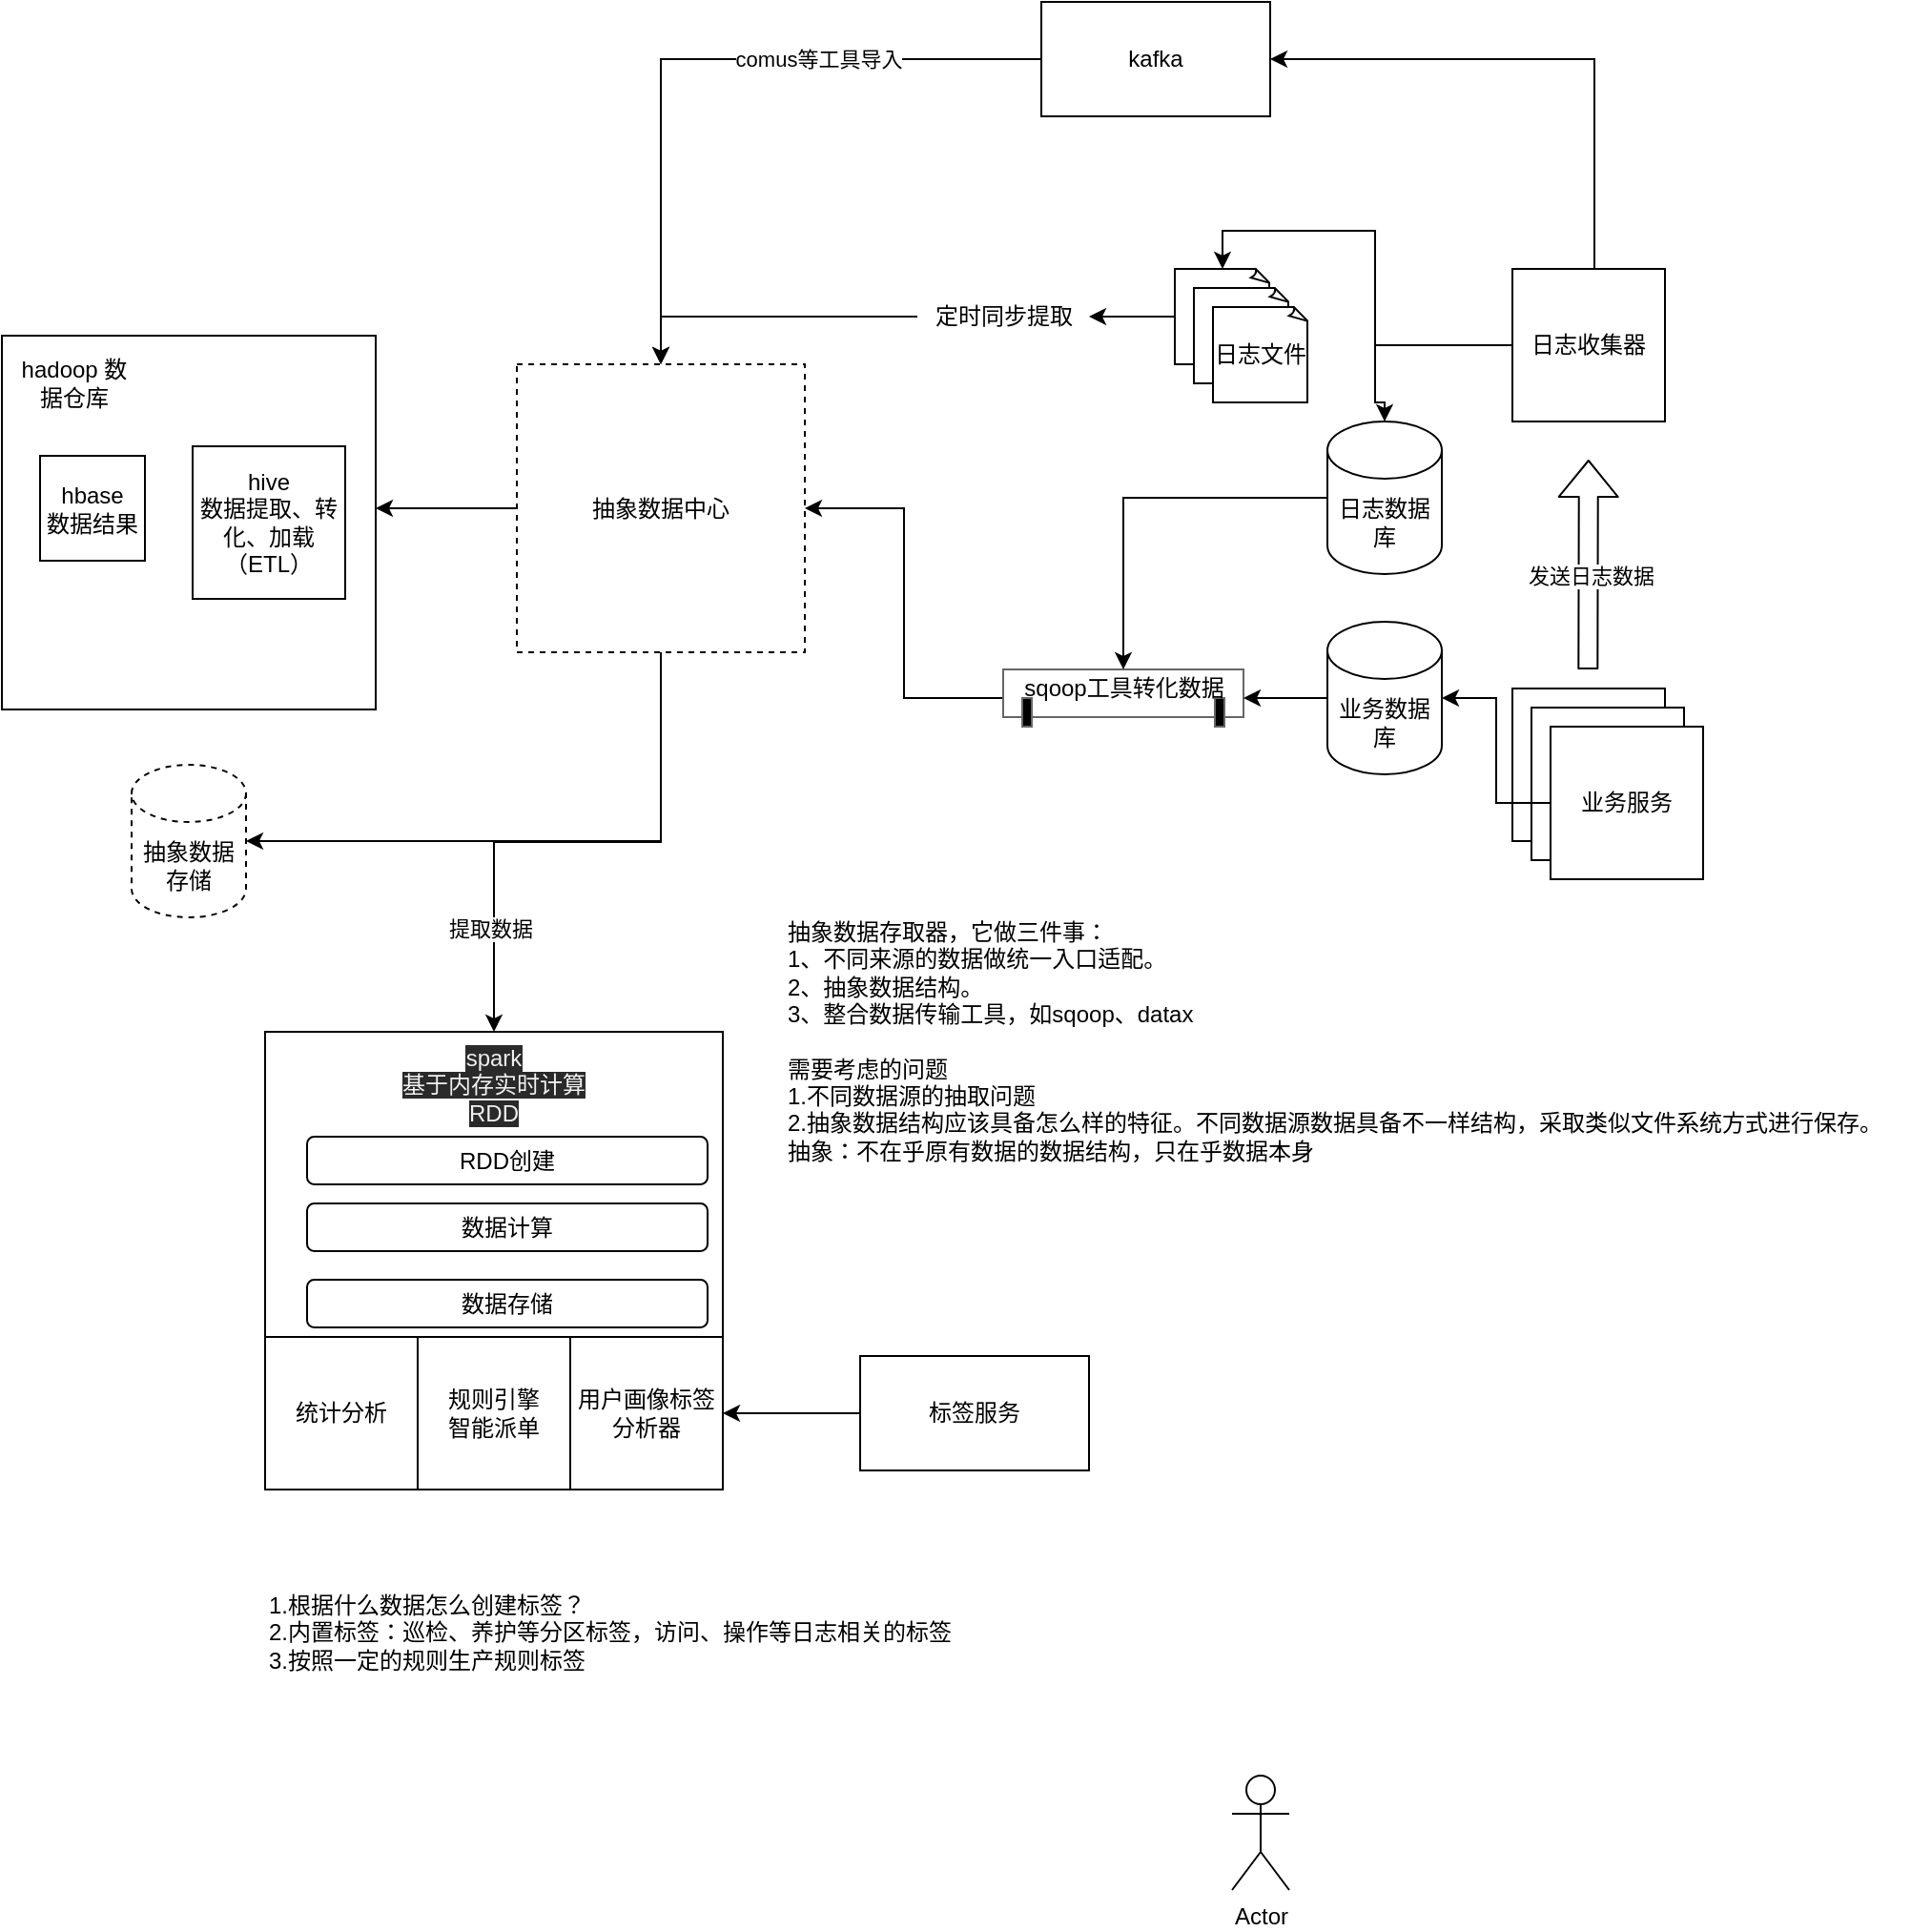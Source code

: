 <mxfile version="14.6.13" type="device"><diagram id="tuI1zQxxD7nIt6U5sibA" name="Page-1"><mxGraphModel dx="1086" dy="806" grid="1" gridSize="10" guides="1" tooltips="1" connect="1" arrows="1" fold="1" page="1" pageScale="1" pageWidth="827" pageHeight="1169" math="0" shadow="0"><root><mxCell id="0"/><mxCell id="1" parent="0"/><mxCell id="yVszw1ofOEulfaKyzFmN-1" value="" style="whiteSpace=wrap;html=1;aspect=fixed;" parent="1" vertex="1"><mxGeometry x="10" y="295" width="196" height="196" as="geometry"/></mxCell><mxCell id="yVszw1ofOEulfaKyzFmN-3" value="hive&lt;br&gt;数据提取、转化、加载（ETL）" style="whiteSpace=wrap;html=1;aspect=fixed;" parent="1" vertex="1"><mxGeometry x="110" y="353" width="80" height="80" as="geometry"/></mxCell><mxCell id="yVszw1ofOEulfaKyzFmN-5" value="hadoop 数据仓库" style="text;html=1;strokeColor=none;fillColor=none;align=center;verticalAlign=middle;whiteSpace=wrap;rounded=0;opacity=10;" parent="1" vertex="1"><mxGeometry x="18" y="310" width="60" height="20" as="geometry"/></mxCell><mxCell id="yVszw1ofOEulfaKyzFmN-7" value="" style="whiteSpace=wrap;html=1;aspect=fixed;" parent="1" vertex="1"><mxGeometry x="148" y="660" width="240" height="240" as="geometry"/></mxCell><mxCell id="Zasc50ROYeUEmhu95YBr-11" style="edgeStyle=orthogonalEdgeStyle;rounded=0;orthogonalLoop=1;jettySize=auto;html=1;entryX=1;entryY=0.5;entryDx=0;entryDy=0;" parent="1" source="yVszw1ofOEulfaKyzFmN-23" target="Zasc50ROYeUEmhu95YBr-5" edge="1"><mxGeometry relative="1" as="geometry"/></mxCell><mxCell id="yVszw1ofOEulfaKyzFmN-23" value="" style="strokeColor=#666666;html=1;labelPosition=right;align=left;spacingLeft=15;shadow=0;dashed=0;outlineConnect=0;shape=mxgraph.rackGeneral.channelBase;" parent="1" vertex="1"><mxGeometry x="535" y="470" width="126" height="30" as="geometry"/></mxCell><mxCell id="yVszw1ofOEulfaKyzFmN-36" style="edgeStyle=orthogonalEdgeStyle;rounded=0;orthogonalLoop=1;jettySize=auto;html=1;" parent="1" source="yVszw1ofOEulfaKyzFmN-24" target="yVszw1ofOEulfaKyzFmN-23" edge="1"><mxGeometry relative="1" as="geometry"/></mxCell><mxCell id="yVszw1ofOEulfaKyzFmN-24" value="业务数据库" style="shape=cylinder3;whiteSpace=wrap;html=1;boundedLbl=1;backgroundOutline=1;size=15;" parent="1" vertex="1"><mxGeometry x="705" y="445" width="60" height="80" as="geometry"/></mxCell><mxCell id="yVszw1ofOEulfaKyzFmN-25" value="业务服务" style="whiteSpace=wrap;html=1;aspect=fixed;" parent="1" vertex="1"><mxGeometry x="802" y="480" width="80" height="80" as="geometry"/></mxCell><mxCell id="yVszw1ofOEulfaKyzFmN-26" value="业务服务" style="whiteSpace=wrap;html=1;aspect=fixed;" parent="1" vertex="1"><mxGeometry x="812" y="490" width="80" height="80" as="geometry"/></mxCell><mxCell id="yVszw1ofOEulfaKyzFmN-27" style="edgeStyle=orthogonalEdgeStyle;rounded=0;orthogonalLoop=1;jettySize=auto;html=1;" parent="1" source="yVszw1ofOEulfaKyzFmN-28" target="yVszw1ofOEulfaKyzFmN-24" edge="1"><mxGeometry relative="1" as="geometry"/></mxCell><mxCell id="yVszw1ofOEulfaKyzFmN-28" value="业务服务" style="whiteSpace=wrap;html=1;aspect=fixed;" parent="1" vertex="1"><mxGeometry x="822" y="500" width="80" height="80" as="geometry"/></mxCell><mxCell id="yVszw1ofOEulfaKyzFmN-41" style="edgeStyle=orthogonalEdgeStyle;rounded=0;orthogonalLoop=1;jettySize=auto;html=1;entryX=0.5;entryY=0;entryDx=0;entryDy=0;entryPerimeter=0;" parent="1" source="yVszw1ofOEulfaKyzFmN-29" target="yVszw1ofOEulfaKyzFmN-34" edge="1"><mxGeometry relative="1" as="geometry"><mxPoint x="730" y="330" as="targetPoint"/><Array as="points"><mxPoint x="730" y="300"/><mxPoint x="730" y="330"/><mxPoint x="735" y="330"/></Array></mxGeometry></mxCell><mxCell id="yVszw1ofOEulfaKyzFmN-48" style="edgeStyle=orthogonalEdgeStyle;rounded=0;orthogonalLoop=1;jettySize=auto;html=1;entryX=0.5;entryY=0;entryDx=0;entryDy=0;entryPerimeter=0;" parent="1" source="yVszw1ofOEulfaKyzFmN-29" target="yVszw1ofOEulfaKyzFmN-43" edge="1"><mxGeometry relative="1" as="geometry"><Array as="points"><mxPoint x="730" y="300"/><mxPoint x="730" y="240"/><mxPoint x="650" y="240"/></Array></mxGeometry></mxCell><mxCell id="yVszw1ofOEulfaKyzFmN-62" style="edgeStyle=orthogonalEdgeStyle;rounded=0;orthogonalLoop=1;jettySize=auto;html=1;entryX=1;entryY=0.5;entryDx=0;entryDy=0;" parent="1" source="yVszw1ofOEulfaKyzFmN-29" target="yVszw1ofOEulfaKyzFmN-59" edge="1"><mxGeometry relative="1" as="geometry"><Array as="points"><mxPoint x="845" y="150"/></Array></mxGeometry></mxCell><mxCell id="yVszw1ofOEulfaKyzFmN-29" value="日志收集器" style="whiteSpace=wrap;html=1;aspect=fixed;" parent="1" vertex="1"><mxGeometry x="802" y="260" width="80" height="80" as="geometry"/></mxCell><mxCell id="yVszw1ofOEulfaKyzFmN-30" value="" style="shape=flexArrow;endArrow=classic;html=1;" parent="1" edge="1"><mxGeometry width="50" height="50" relative="1" as="geometry"><mxPoint x="841.66" y="470" as="sourcePoint"/><mxPoint x="841.91" y="360" as="targetPoint"/></mxGeometry></mxCell><mxCell id="yVszw1ofOEulfaKyzFmN-31" value="发送日志数据" style="edgeLabel;html=1;align=center;verticalAlign=middle;resizable=0;points=[];" parent="yVszw1ofOEulfaKyzFmN-30" vertex="1" connectable="0"><mxGeometry x="0.248" y="-2" relative="1" as="geometry"><mxPoint x="-1" y="19" as="offset"/></mxGeometry></mxCell><mxCell id="yVszw1ofOEulfaKyzFmN-32" value="sqoop工具转化数据" style="text;html=1;strokeColor=none;fillColor=none;align=center;verticalAlign=middle;whiteSpace=wrap;rounded=0;" parent="1" vertex="1"><mxGeometry x="544.5" y="477.5" width="107" height="5" as="geometry"/></mxCell><mxCell id="yVszw1ofOEulfaKyzFmN-40" style="edgeStyle=orthogonalEdgeStyle;rounded=0;orthogonalLoop=1;jettySize=auto;html=1;" parent="1" source="yVszw1ofOEulfaKyzFmN-34" target="yVszw1ofOEulfaKyzFmN-23" edge="1"><mxGeometry relative="1" as="geometry"/></mxCell><mxCell id="yVszw1ofOEulfaKyzFmN-34" value="日志数据库" style="shape=cylinder3;whiteSpace=wrap;html=1;boundedLbl=1;backgroundOutline=1;size=15;" parent="1" vertex="1"><mxGeometry x="705" y="340" width="60" height="80" as="geometry"/></mxCell><mxCell id="yVszw1ofOEulfaKyzFmN-42" value="用户画像标签分析器" style="whiteSpace=wrap;html=1;aspect=fixed;" parent="1" vertex="1"><mxGeometry x="308" y="820" width="80" height="80" as="geometry"/></mxCell><mxCell id="Zasc50ROYeUEmhu95YBr-6" style="edgeStyle=orthogonalEdgeStyle;rounded=0;orthogonalLoop=1;jettySize=auto;html=1;" parent="1" source="yVszw1ofOEulfaKyzFmN-43" target="yVszw1ofOEulfaKyzFmN-50" edge="1"><mxGeometry relative="1" as="geometry"/></mxCell><mxCell id="yVszw1ofOEulfaKyzFmN-43" value="" style="whiteSpace=wrap;html=1;shape=mxgraph.basic.document" parent="1" vertex="1"><mxGeometry x="625" y="260" width="50" height="50" as="geometry"/></mxCell><mxCell id="yVszw1ofOEulfaKyzFmN-46" value="" style="whiteSpace=wrap;html=1;shape=mxgraph.basic.document" parent="1" vertex="1"><mxGeometry x="635" y="270" width="50" height="50" as="geometry"/></mxCell><mxCell id="yVszw1ofOEulfaKyzFmN-47" value="日志文件" style="whiteSpace=wrap;html=1;shape=mxgraph.basic.document" parent="1" vertex="1"><mxGeometry x="645" y="280" width="50" height="50" as="geometry"/></mxCell><mxCell id="Zasc50ROYeUEmhu95YBr-7" style="edgeStyle=orthogonalEdgeStyle;rounded=0;orthogonalLoop=1;jettySize=auto;html=1;" parent="1" source="yVszw1ofOEulfaKyzFmN-50" target="Zasc50ROYeUEmhu95YBr-5" edge="1"><mxGeometry relative="1" as="geometry"/></mxCell><mxCell id="yVszw1ofOEulfaKyzFmN-50" value="定时同步提取" style="text;html=1;align=center;verticalAlign=middle;resizable=0;points=[];autosize=1;strokeColor=none;" parent="1" vertex="1"><mxGeometry x="490" y="275" width="90" height="20" as="geometry"/></mxCell><mxCell id="Zasc50ROYeUEmhu95YBr-9" style="edgeStyle=orthogonalEdgeStyle;rounded=0;orthogonalLoop=1;jettySize=auto;html=1;" parent="1" source="yVszw1ofOEulfaKyzFmN-59" target="Zasc50ROYeUEmhu95YBr-5" edge="1"><mxGeometry relative="1" as="geometry"/></mxCell><mxCell id="Zasc50ROYeUEmhu95YBr-10" value="comus等工具导入" style="edgeLabel;html=1;align=center;verticalAlign=middle;resizable=0;points=[];" parent="Zasc50ROYeUEmhu95YBr-9" vertex="1" connectable="0"><mxGeometry x="-0.179" y="3" relative="1" as="geometry"><mxPoint x="30" y="-3" as="offset"/></mxGeometry></mxCell><mxCell id="yVszw1ofOEulfaKyzFmN-59" value="kafka" style="rounded=0;whiteSpace=wrap;html=1;" parent="1" vertex="1"><mxGeometry x="555" y="120" width="120" height="60" as="geometry"/></mxCell><mxCell id="yVszw1ofOEulfaKyzFmN-76" value="规则引擎&lt;br&gt;智能派单" style="whiteSpace=wrap;html=1;aspect=fixed;" parent="1" vertex="1"><mxGeometry x="228" y="820" width="80" height="80" as="geometry"/></mxCell><mxCell id="yVszw1ofOEulfaKyzFmN-77" value="Actor" style="shape=umlActor;verticalLabelPosition=bottom;verticalAlign=top;html=1;outlineConnect=0;" parent="1" vertex="1"><mxGeometry x="655" y="1050" width="30" height="60" as="geometry"/></mxCell><mxCell id="sNt6ZNMpKzA3nBYN_ivq-5" value="1.根据什么数据怎么创建标签？&lt;br&gt;2.内置标签：巡检、养护等分区标签，访问、操作等日志相关的标签&lt;br&gt;3.按照一定的规则生产规则标签" style="text;html=1;strokeColor=none;fillColor=none;align=left;verticalAlign=middle;whiteSpace=wrap;rounded=0;" parent="1" vertex="1"><mxGeometry x="148" y="930" width="482" height="90" as="geometry"/></mxCell><mxCell id="sNt6ZNMpKzA3nBYN_ivq-8" style="edgeStyle=orthogonalEdgeStyle;rounded=0;orthogonalLoop=1;jettySize=auto;html=1;" parent="1" source="sNt6ZNMpKzA3nBYN_ivq-6" target="yVszw1ofOEulfaKyzFmN-42" edge="1"><mxGeometry relative="1" as="geometry"/></mxCell><mxCell id="sNt6ZNMpKzA3nBYN_ivq-6" value="标签服务" style="rounded=0;whiteSpace=wrap;html=1;align=center;" parent="1" vertex="1"><mxGeometry x="460" y="830" width="120" height="60" as="geometry"/></mxCell><mxCell id="Zasc50ROYeUEmhu95YBr-25" style="edgeStyle=orthogonalEdgeStyle;rounded=0;orthogonalLoop=1;jettySize=auto;html=1;" parent="1" source="Zasc50ROYeUEmhu95YBr-5" edge="1"><mxGeometry relative="1" as="geometry"><Array as="points"><mxPoint x="230" y="385"/><mxPoint x="230" y="385"/></Array><mxPoint x="206" y="385.5" as="targetPoint"/></mxGeometry></mxCell><mxCell id="Zasc50ROYeUEmhu95YBr-26" style="edgeStyle=orthogonalEdgeStyle;rounded=0;orthogonalLoop=1;jettySize=auto;html=1;" parent="1" source="Zasc50ROYeUEmhu95YBr-5" target="Zasc50ROYeUEmhu95YBr-12" edge="1"><mxGeometry relative="1" as="geometry"><Array as="points"><mxPoint x="355" y="560"/></Array></mxGeometry></mxCell><mxCell id="zqZF2qspbtDkUFtP5R7k-4" style="edgeStyle=orthogonalEdgeStyle;rounded=0;orthogonalLoop=1;jettySize=auto;html=1;" parent="1" source="Zasc50ROYeUEmhu95YBr-5" target="yVszw1ofOEulfaKyzFmN-7" edge="1"><mxGeometry relative="1" as="geometry"/></mxCell><mxCell id="zqZF2qspbtDkUFtP5R7k-5" value="提取数据" style="edgeLabel;html=1;align=center;verticalAlign=middle;resizable=0;points=[];" parent="zqZF2qspbtDkUFtP5R7k-4" vertex="1" connectable="0"><mxGeometry x="0.622" y="-2" relative="1" as="geometry"><mxPoint as="offset"/></mxGeometry></mxCell><mxCell id="Zasc50ROYeUEmhu95YBr-5" value="抽象数据中心" style="whiteSpace=wrap;html=1;aspect=fixed;dashed=1;" parent="1" vertex="1"><mxGeometry x="280" y="310" width="151" height="151" as="geometry"/></mxCell><mxCell id="Zasc50ROYeUEmhu95YBr-12" value="抽象数据存储" style="shape=cylinder3;whiteSpace=wrap;html=1;boundedLbl=1;backgroundOutline=1;size=15;dashed=1;" parent="1" vertex="1"><mxGeometry x="78" y="520" width="60" height="80" as="geometry"/></mxCell><mxCell id="Zasc50ROYeUEmhu95YBr-22" value="&lt;span style=&quot;text-align: center&quot;&gt;抽象数据存取器&lt;/span&gt;，它做三件事：&lt;br&gt;1、不同来源的数据做统一入口适配。&lt;br&gt;2、抽象数据结构。&lt;br&gt;3、整合数据传输工具，如sqoop、datax&lt;br&gt;&lt;br&gt;需要考虑的问题&lt;br&gt;1.不同数据源的抽取问题&lt;br&gt;2.抽象数据结构应该具备怎么样的特征。不同数据源数据具备不一样结构，采取类似文件系统方式进行保存。&lt;br&gt;抽象：不在乎原有数据的数据结构，只在乎数据本身" style="text;html=1;align=left;verticalAlign=middle;resizable=0;points=[];autosize=1;strokeColor=none;" parent="1" vertex="1"><mxGeometry x="420" y="600" width="590" height="130" as="geometry"/></mxCell><mxCell id="zqZF2qspbtDkUFtP5R7k-1" value="hbase&lt;br&gt;数据结果" style="whiteSpace=wrap;html=1;aspect=fixed;" parent="1" vertex="1"><mxGeometry x="30" y="358" width="55" height="55" as="geometry"/></mxCell><mxCell id="zqZF2qspbtDkUFtP5R7k-3" value="统计分析" style="whiteSpace=wrap;html=1;aspect=fixed;" parent="1" vertex="1"><mxGeometry x="148" y="820" width="80" height="80" as="geometry"/></mxCell><mxCell id="zqZF2qspbtDkUFtP5R7k-6" style="edgeStyle=orthogonalEdgeStyle;rounded=0;orthogonalLoop=1;jettySize=auto;html=1;exitX=0.5;exitY=1;exitDx=0;exitDy=0;" parent="1" edge="1"><mxGeometry relative="1" as="geometry"><mxPoint x="228.5" y="735" as="sourcePoint"/><mxPoint x="228.5" y="735" as="targetPoint"/></mxGeometry></mxCell><mxCell id="zqZF2qspbtDkUFtP5R7k-8" value="&lt;span style=&quot;color: rgb(240 , 240 , 240) ; font-family: &amp;#34;helvetica&amp;#34; ; font-size: 12px ; font-style: normal ; font-weight: 400 ; letter-spacing: normal ; text-indent: 0px ; text-transform: none ; word-spacing: 0px ; background-color: rgb(42 , 42 , 42) ; display: inline ; float: none&quot;&gt;spark&lt;/span&gt;&lt;br style=&quot;color: rgb(240 , 240 , 240) ; font-family: &amp;#34;helvetica&amp;#34; ; font-size: 12px ; font-style: normal ; font-weight: 400 ; letter-spacing: normal ; text-indent: 0px ; text-transform: none ; word-spacing: 0px ; background-color: rgb(42 , 42 , 42)&quot;&gt;&lt;span style=&quot;color: rgb(240 , 240 , 240) ; font-family: &amp;#34;helvetica&amp;#34; ; font-size: 12px ; font-style: normal ; font-weight: 400 ; letter-spacing: normal ; text-indent: 0px ; text-transform: none ; word-spacing: 0px ; background-color: rgb(42 , 42 , 42) ; display: inline ; float: none&quot;&gt;基于内存实时计算&lt;/span&gt;&lt;br style=&quot;color: rgb(240 , 240 , 240) ; font-family: &amp;#34;helvetica&amp;#34; ; font-size: 12px ; font-style: normal ; font-weight: 400 ; letter-spacing: normal ; text-indent: 0px ; text-transform: none ; word-spacing: 0px ; background-color: rgb(42 , 42 , 42)&quot;&gt;&lt;span style=&quot;color: rgb(240 , 240 , 240) ; font-family: &amp;#34;helvetica&amp;#34; ; font-size: 12px ; font-style: normal ; font-weight: 400 ; letter-spacing: normal ; text-indent: 0px ; text-transform: none ; word-spacing: 0px ; background-color: rgb(42 , 42 , 42) ; display: inline ; float: none&quot;&gt;RDD&lt;/span&gt;" style="text;whiteSpace=wrap;html=1;align=center;" parent="1" vertex="1"><mxGeometry x="208" y="660" width="120" height="60" as="geometry"/></mxCell><mxCell id="zqZF2qspbtDkUFtP5R7k-9" value="RDD创建" style="rounded=1;whiteSpace=wrap;html=1;" parent="1" vertex="1"><mxGeometry x="170" y="715" width="210" height="25" as="geometry"/></mxCell><mxCell id="zqZF2qspbtDkUFtP5R7k-10" value="数据计算" style="rounded=1;whiteSpace=wrap;html=1;" parent="1" vertex="1"><mxGeometry x="170" y="750" width="210" height="25" as="geometry"/></mxCell><mxCell id="zqZF2qspbtDkUFtP5R7k-11" value="数据存储" style="rounded=1;whiteSpace=wrap;html=1;" parent="1" vertex="1"><mxGeometry x="170" y="790" width="210" height="25" as="geometry"/></mxCell></root></mxGraphModel></diagram></mxfile>